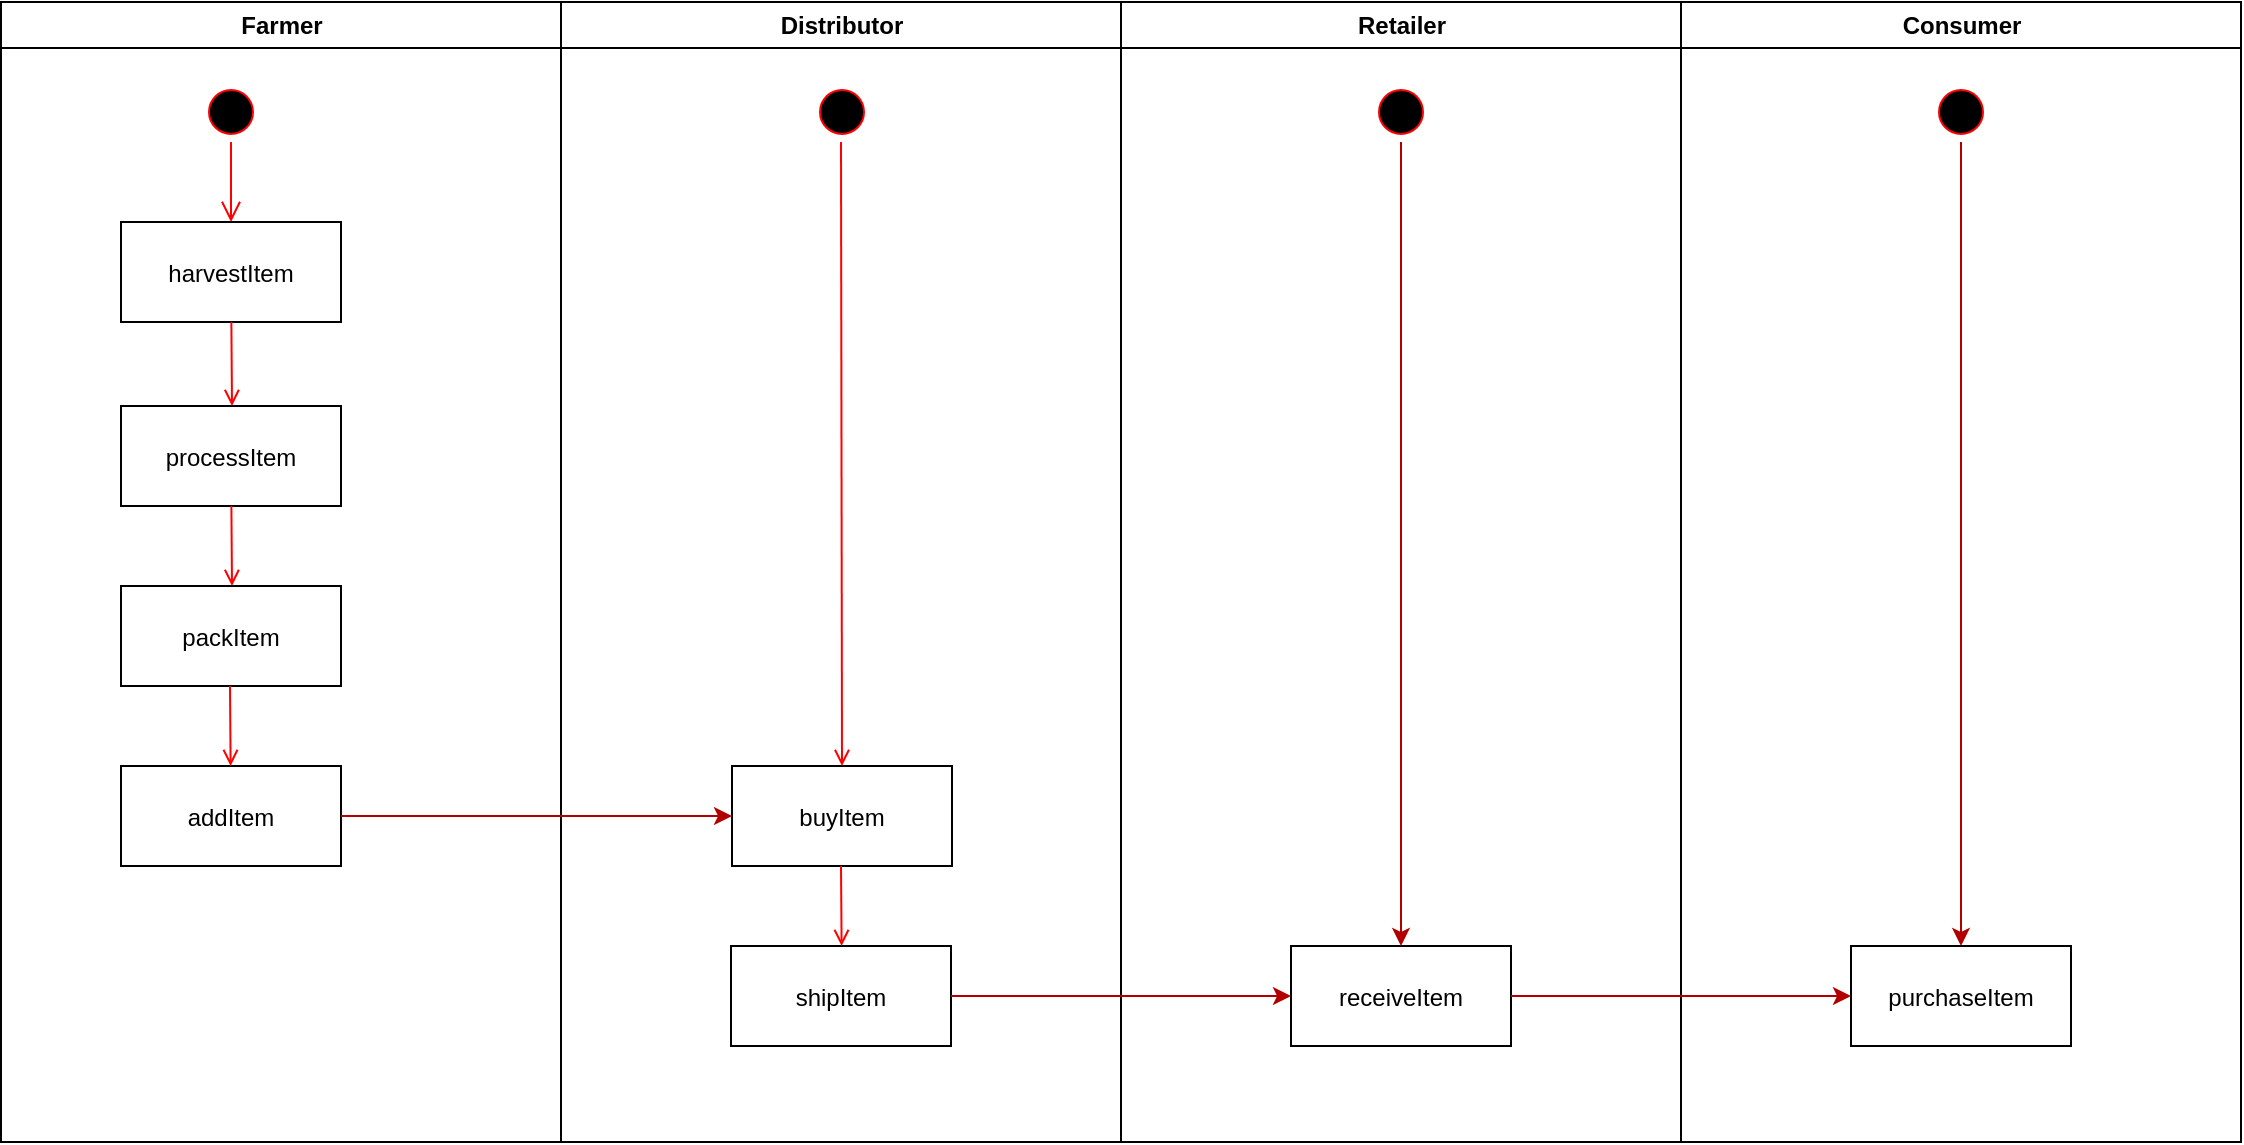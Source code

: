 <mxfile version="14.4.3" type="device"><diagram name="Page-1" id="e7e014a7-5840-1c2e-5031-d8a46d1fe8dd"><mxGraphModel dx="786" dy="484" grid="1" gridSize="10" guides="1" tooltips="1" connect="1" arrows="1" fold="1" page="1" pageScale="1" pageWidth="1169" pageHeight="826" background="#ffffff" math="0" shadow="0"><root><mxCell id="0"/><mxCell id="1" parent="0"/><mxCell id="2" value="Farmer" style="swimlane;whiteSpace=wrap" parent="1" vertex="1"><mxGeometry x="164.5" y="128" width="280" height="570" as="geometry"/></mxCell><mxCell id="5" value="" style="ellipse;shape=startState;fillColor=#000000;strokeColor=#ff0000;" parent="2" vertex="1"><mxGeometry x="100" y="40" width="30" height="30" as="geometry"/></mxCell><mxCell id="6" value="" style="edgeStyle=elbowEdgeStyle;elbow=horizontal;verticalAlign=bottom;endArrow=open;endSize=8;strokeColor=#FF0000;endFill=1;rounded=0" parent="2" source="5" target="7" edge="1"><mxGeometry x="100" y="40" as="geometry"><mxPoint x="115" y="110" as="targetPoint"/></mxGeometry></mxCell><mxCell id="7" value="harvestItem" style="" parent="2" vertex="1"><mxGeometry x="60" y="110" width="110" height="50" as="geometry"/></mxCell><mxCell id="8" value="processItem" style="" parent="2" vertex="1"><mxGeometry x="60" y="202" width="110" height="50" as="geometry"/></mxCell><mxCell id="9" value="" style="endArrow=open;strokeColor=#FF0000;endFill=1;rounded=0" parent="2" source="7" edge="1"><mxGeometry relative="1" as="geometry"><mxPoint x="115.5" y="202" as="targetPoint"/></mxGeometry></mxCell><mxCell id="10" value="packItem" style="" parent="2" vertex="1"><mxGeometry x="60" y="292" width="110" height="50" as="geometry"/></mxCell><mxCell id="11" value="" style="endArrow=open;strokeColor=#FF0000;endFill=1;rounded=0" parent="2" source="8" edge="1"><mxGeometry relative="1" as="geometry"><mxPoint x="115.5" y="292" as="targetPoint"/></mxGeometry></mxCell><mxCell id="PP3Lp76A1xbCkr4PH-NB-41" value="addItem" style="" vertex="1" parent="2"><mxGeometry x="60" y="382" width="110" height="50" as="geometry"/></mxCell><mxCell id="PP3Lp76A1xbCkr4PH-NB-43" value="" style="endArrow=open;strokeColor=#FF0000;endFill=1;rounded=0" edge="1" parent="2"><mxGeometry relative="1" as="geometry"><mxPoint x="114.502" y="342" as="sourcePoint"/><mxPoint x="114.81" y="382" as="targetPoint"/></mxGeometry></mxCell><mxCell id="3" value="Distributor" style="swimlane;whiteSpace=wrap" parent="1" vertex="1"><mxGeometry x="444.5" y="128" width="280" height="570" as="geometry"/></mxCell><mxCell id="13" value="" style="ellipse;shape=startState;fillColor=#000000;strokeColor=#ff0000;" parent="3" vertex="1"><mxGeometry x="125.5" y="40" width="30" height="30" as="geometry"/></mxCell><mxCell id="18" value="buyItem" style="" parent="3" vertex="1"><mxGeometry x="85.5" y="382" width="110" height="50" as="geometry"/></mxCell><mxCell id="PP3Lp76A1xbCkr4PH-NB-44" value="" style="endArrow=open;strokeColor=#FF0000;endFill=1;rounded=0;entryX=0.5;entryY=0;entryDx=0;entryDy=0;" edge="1" parent="3"><mxGeometry relative="1" as="geometry"><mxPoint x="140.002" y="70" as="sourcePoint"/><mxPoint x="140.5" y="382" as="targetPoint"/></mxGeometry></mxCell><mxCell id="PP3Lp76A1xbCkr4PH-NB-45" value="shipItem" style="" vertex="1" parent="3"><mxGeometry x="85" y="472" width="110" height="50" as="geometry"/></mxCell><mxCell id="PP3Lp76A1xbCkr4PH-NB-47" value="" style="endArrow=open;strokeColor=#FF0000;endFill=1;rounded=0" edge="1" parent="3"><mxGeometry relative="1" as="geometry"><mxPoint x="140.002" y="432" as="sourcePoint"/><mxPoint x="140.31" y="472" as="targetPoint"/></mxGeometry></mxCell><mxCell id="4" value="Retailer" style="swimlane;whiteSpace=wrap" parent="1" vertex="1"><mxGeometry x="724.5" y="128" width="280" height="570" as="geometry"/></mxCell><mxCell id="33" value="receiveItem" style="" parent="4" vertex="1"><mxGeometry x="85" y="472" width="110" height="50" as="geometry"/></mxCell><mxCell id="PP3Lp76A1xbCkr4PH-NB-56" style="edgeStyle=orthogonalEdgeStyle;rounded=0;orthogonalLoop=1;jettySize=auto;html=1;entryX=0.5;entryY=0;entryDx=0;entryDy=0;fillColor=#e51400;strokeColor=#B20000;" edge="1" parent="4" source="PP3Lp76A1xbCkr4PH-NB-55" target="33"><mxGeometry relative="1" as="geometry"/></mxCell><mxCell id="PP3Lp76A1xbCkr4PH-NB-55" value="" style="ellipse;shape=startState;fillColor=#000000;strokeColor=#ff0000;" vertex="1" parent="4"><mxGeometry x="125" y="40" width="30" height="30" as="geometry"/></mxCell><mxCell id="PP3Lp76A1xbCkr4PH-NB-48" style="edgeStyle=orthogonalEdgeStyle;rounded=0;orthogonalLoop=1;jettySize=auto;html=1;entryX=0;entryY=0.5;entryDx=0;entryDy=0;fillColor=#e51400;strokeColor=#B20000;" edge="1" parent="1" source="PP3Lp76A1xbCkr4PH-NB-41" target="18"><mxGeometry relative="1" as="geometry"/></mxCell><mxCell id="PP3Lp76A1xbCkr4PH-NB-49" value="Consumer" style="swimlane;whiteSpace=wrap" vertex="1" parent="1"><mxGeometry x="1004.5" y="128" width="280" height="570" as="geometry"/></mxCell><mxCell id="PP3Lp76A1xbCkr4PH-NB-59" style="edgeStyle=orthogonalEdgeStyle;rounded=0;orthogonalLoop=1;jettySize=auto;html=1;entryX=0.5;entryY=0;entryDx=0;entryDy=0;fillColor=#e51400;strokeColor=#B20000;" edge="1" parent="PP3Lp76A1xbCkr4PH-NB-49" source="PP3Lp76A1xbCkr4PH-NB-57" target="PP3Lp76A1xbCkr4PH-NB-58"><mxGeometry relative="1" as="geometry"/></mxCell><mxCell id="PP3Lp76A1xbCkr4PH-NB-57" value="" style="ellipse;shape=startState;fillColor=#000000;strokeColor=#ff0000;" vertex="1" parent="PP3Lp76A1xbCkr4PH-NB-49"><mxGeometry x="125" y="40" width="30" height="30" as="geometry"/></mxCell><mxCell id="PP3Lp76A1xbCkr4PH-NB-58" value="purchaseItem" style="" vertex="1" parent="PP3Lp76A1xbCkr4PH-NB-49"><mxGeometry x="85" y="472" width="110" height="50" as="geometry"/></mxCell><mxCell id="PP3Lp76A1xbCkr4PH-NB-54" style="edgeStyle=orthogonalEdgeStyle;rounded=0;orthogonalLoop=1;jettySize=auto;html=1;entryX=0;entryY=0.5;entryDx=0;entryDy=0;fillColor=#e51400;strokeColor=#B20000;" edge="1" parent="1" source="PP3Lp76A1xbCkr4PH-NB-45" target="33"><mxGeometry relative="1" as="geometry"/></mxCell><mxCell id="PP3Lp76A1xbCkr4PH-NB-60" style="edgeStyle=orthogonalEdgeStyle;rounded=0;orthogonalLoop=1;jettySize=auto;html=1;entryX=0;entryY=0.5;entryDx=0;entryDy=0;fillColor=#e51400;strokeColor=#B20000;" edge="1" parent="1" source="33" target="PP3Lp76A1xbCkr4PH-NB-58"><mxGeometry relative="1" as="geometry"/></mxCell></root></mxGraphModel></diagram></mxfile>